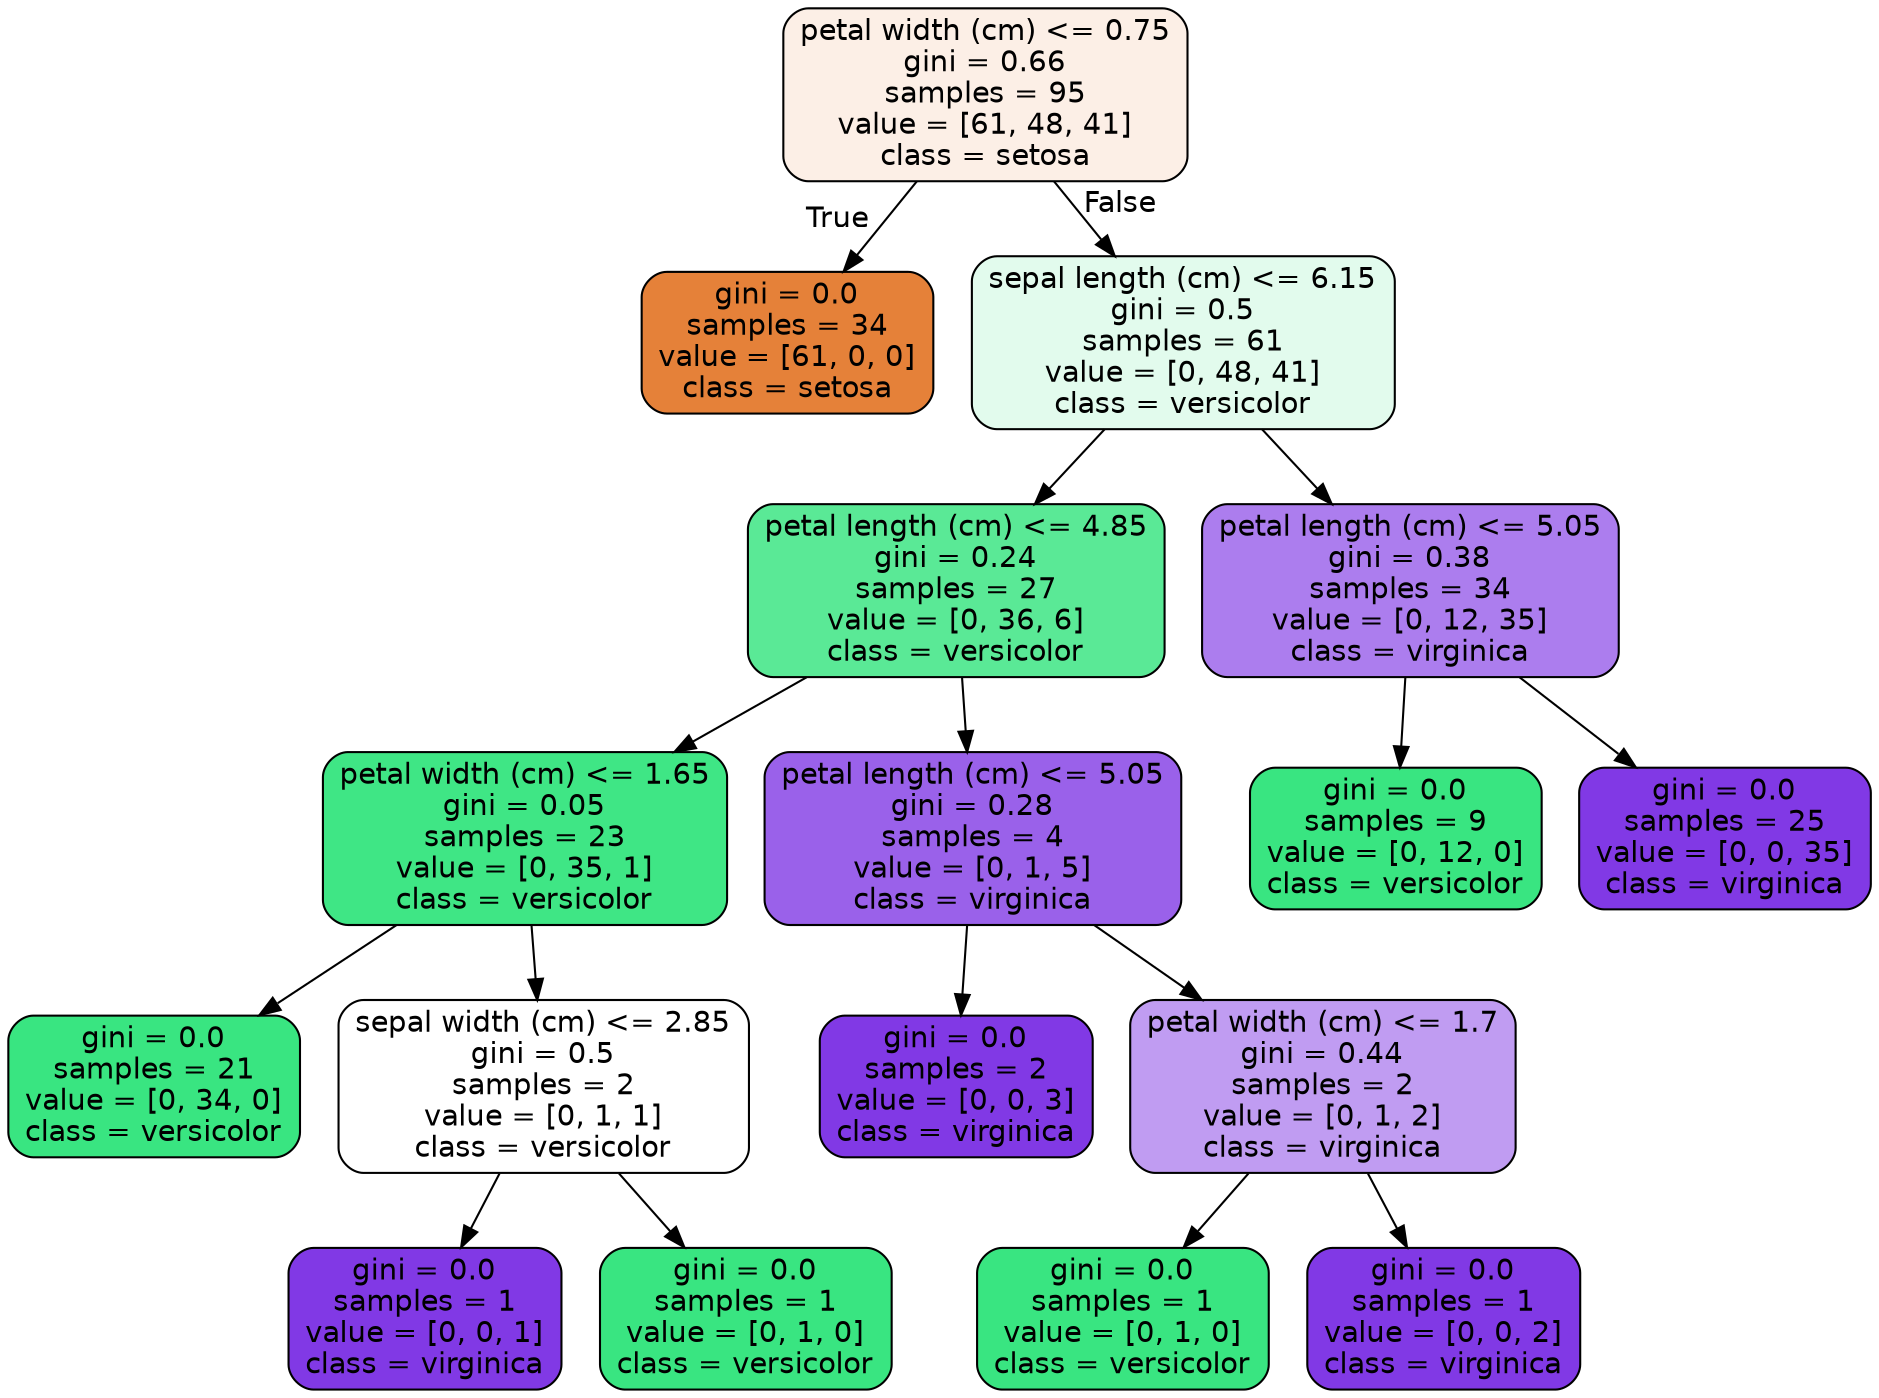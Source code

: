 digraph Tree {
node [shape=box, style="filled, rounded", color="black", fontname="helvetica"] ;
edge [fontname="helvetica"] ;
0 [label="petal width (cm) <= 0.75\ngini = 0.66\nsamples = 95\nvalue = [61, 48, 41]\nclass = setosa", fillcolor="#fcefe6"] ;
1 [label="gini = 0.0\nsamples = 34\nvalue = [61, 0, 0]\nclass = setosa", fillcolor="#e58139"] ;
0 -> 1 [labeldistance=2.5, labelangle=45, headlabel="True"] ;
2 [label="sepal length (cm) <= 6.15\ngini = 0.5\nsamples = 61\nvalue = [0, 48, 41]\nclass = versicolor", fillcolor="#e2fbed"] ;
0 -> 2 [labeldistance=2.5, labelangle=-45, headlabel="False"] ;
3 [label="petal length (cm) <= 4.85\ngini = 0.24\nsamples = 27\nvalue = [0, 36, 6]\nclass = versicolor", fillcolor="#5ae996"] ;
2 -> 3 ;
4 [label="petal width (cm) <= 1.65\ngini = 0.05\nsamples = 23\nvalue = [0, 35, 1]\nclass = versicolor", fillcolor="#3fe685"] ;
3 -> 4 ;
5 [label="gini = 0.0\nsamples = 21\nvalue = [0, 34, 0]\nclass = versicolor", fillcolor="#39e581"] ;
4 -> 5 ;
6 [label="sepal width (cm) <= 2.85\ngini = 0.5\nsamples = 2\nvalue = [0, 1, 1]\nclass = versicolor", fillcolor="#ffffff"] ;
4 -> 6 ;
7 [label="gini = 0.0\nsamples = 1\nvalue = [0, 0, 1]\nclass = virginica", fillcolor="#8139e5"] ;
6 -> 7 ;
8 [label="gini = 0.0\nsamples = 1\nvalue = [0, 1, 0]\nclass = versicolor", fillcolor="#39e581"] ;
6 -> 8 ;
9 [label="petal length (cm) <= 5.05\ngini = 0.28\nsamples = 4\nvalue = [0, 1, 5]\nclass = virginica", fillcolor="#9a61ea"] ;
3 -> 9 ;
10 [label="gini = 0.0\nsamples = 2\nvalue = [0, 0, 3]\nclass = virginica", fillcolor="#8139e5"] ;
9 -> 10 ;
11 [label="petal width (cm) <= 1.7\ngini = 0.44\nsamples = 2\nvalue = [0, 1, 2]\nclass = virginica", fillcolor="#c09cf2"] ;
9 -> 11 ;
12 [label="gini = 0.0\nsamples = 1\nvalue = [0, 1, 0]\nclass = versicolor", fillcolor="#39e581"] ;
11 -> 12 ;
13 [label="gini = 0.0\nsamples = 1\nvalue = [0, 0, 2]\nclass = virginica", fillcolor="#8139e5"] ;
11 -> 13 ;
14 [label="petal length (cm) <= 5.05\ngini = 0.38\nsamples = 34\nvalue = [0, 12, 35]\nclass = virginica", fillcolor="#ac7dee"] ;
2 -> 14 ;
15 [label="gini = 0.0\nsamples = 9\nvalue = [0, 12, 0]\nclass = versicolor", fillcolor="#39e581"] ;
14 -> 15 ;
16 [label="gini = 0.0\nsamples = 25\nvalue = [0, 0, 35]\nclass = virginica", fillcolor="#8139e5"] ;
14 -> 16 ;
}